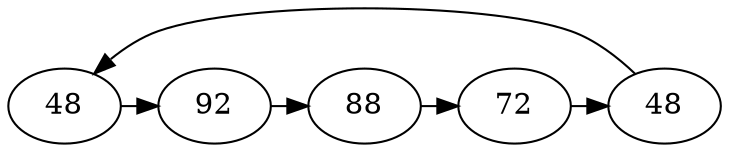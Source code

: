 // Loop
digraph {
	A [label=48]
	B [label=92]
	C [label=88]
	D [label=72]
	E [label=48]
	A -> B [constraint=false]
	B -> C [constraint=false]
	C -> D [constraint=false]
	D -> E [constraint=false]
	E -> A [constraint=false]
}
